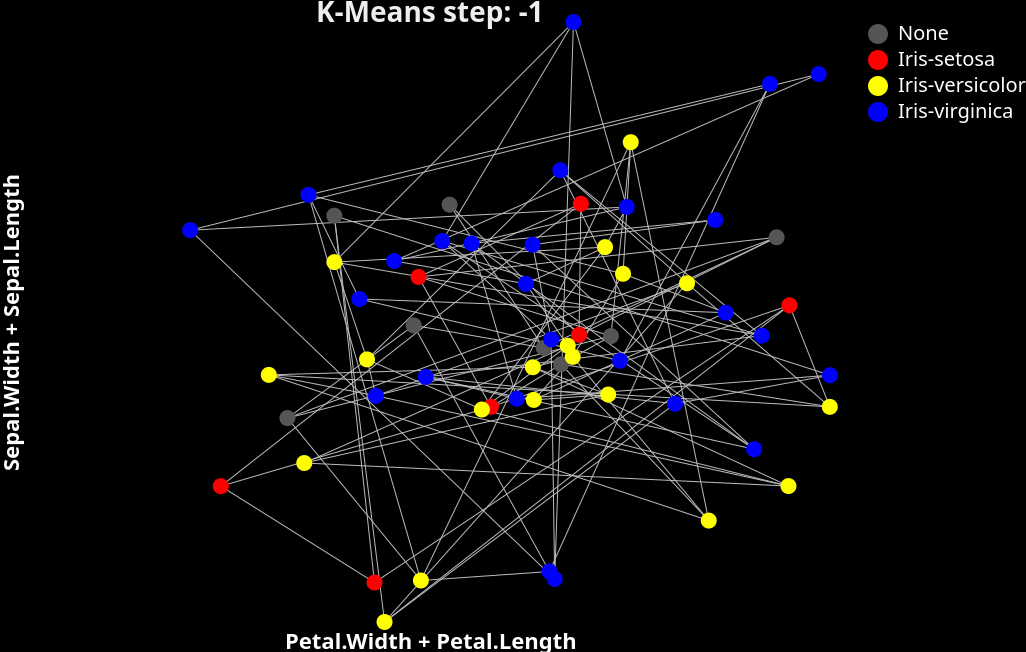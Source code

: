 {
  "$schema": "https://vega.github.io/schema/vega/v5.json",
  "width": 400,
  "height": 300,
  "background": "black",
  "signals": [
    {
      "name": "current_step",
      "value": -1,
      "bind": {"input": "range", "min": -1, "max": 749, "step": 1}
    },
    {"name": "showgrid", "value": false, "bind": {"input": "checkbox"}}
  ],
  "data": [
    {
      "name": "labels",
      "values": [
        {"id": 0, "name": "None"},
        {"id": 1, "name": "Iris-setosa"},
        {"id": 2, "name": "Iris-versicolor"},
        {"id": 3, "name": "Iris-virginica"}
      ]
    },
    {
      "name": "predictions",
      "values": [
        {"neuron": 0, "class": 3},
        {"neuron": 1, "class": 3},
        {"neuron": 2, "class": 3},
        {"neuron": 3, "class": 3},
        {"neuron": 4, "class": 0},
        {"neuron": 5, "class": 1},
        {"neuron": 6, "class": 1},
        {"neuron": 7, "class": 1},
        {"neuron": 8, "class": 1},
        {"neuron": 9, "class": 0},
        {"neuron": 10, "class": 3},
        {"neuron": 11, "class": 3},
        {"neuron": 12, "class": 3},
        {"neuron": 13, "class": 3},
        {"neuron": 14, "class": 2},
        {"neuron": 15, "class": 1},
        {"neuron": 16, "class": 1},
        {"neuron": 17, "class": 1},
        {"neuron": 18, "class": 0},
        {"neuron": 19, "class": 0},
        {"neuron": 20, "class": 3},
        {"neuron": 21, "class": 3},
        {"neuron": 22, "class": 3},
        {"neuron": 23, "class": 3},
        {"neuron": 24, "class": 2},
        {"neuron": 25, "class": 2},
        {"neuron": 26, "class": 0},
        {"neuron": 27, "class": 0},
        {"neuron": 28, "class": 0},
        {"neuron": 29, "class": 0},
        {"neuron": 30, "class": 3},
        {"neuron": 31, "class": 3},
        {"neuron": 32, "class": 2},
        {"neuron": 33, "class": 2},
        {"neuron": 34, "class": 3},
        {"neuron": 35, "class": 2},
        {"neuron": 36, "class": 2},
        {"neuron": 37, "class": 2},
        {"neuron": 38, "class": 2},
        {"neuron": 39, "class": 3},
        {"neuron": 40, "class": 3},
        {"neuron": 41, "class": 3},
        {"neuron": 42, "class": 2},
        {"neuron": 43, "class": 2},
        {"neuron": 44, "class": 2},
        {"neuron": 45, "class": 2},
        {"neuron": 46, "class": 2},
        {"neuron": 47, "class": 2},
        {"neuron": 48, "class": 3},
        {"neuron": 49, "class": 3},
        {"neuron": 50, "class": 3},
        {"neuron": 51, "class": 3},
        {"neuron": 52, "class": 3},
        {"neuron": 53, "class": 2},
        {"neuron": 54, "class": 2},
        {"neuron": 55, "class": 2},
        {"neuron": 56, "class": 2},
        {"neuron": 57, "class": 3},
        {"neuron": 58, "class": 3},
        {"neuron": 59, "class": 3}
      ]
    },
    {
      "name": "neurons",
      "transform": [
        {"type": "filter", "expr": "datum.step === current_step"},
        {
          "type": "formula",
          "expr": "datum.vector[0]+datum.vector[1]",
          "as": "y"
        },
        {
          "type": "formula",
          "expr": "datum.vector[2]+datum.vector[3]",
          "as": "x"
        },
        {"type": "formula", "expr": "floor(datum.neuron/10)", "as": "y-grid"},
        {"type": "formula", "expr": "datum.neuron%10", "as": "x-grid"},
        {
          "type": "lookup",
          "from": "predictions",
          "key": "neuron",
          "values": ["class"],
          "fields": ["neuron"]
        }
      ],
      "values": [
        {
          "vector": [7.324676, 2.946519, 5.620285, 2.016256],
          "neuron": 0,
          "step": -1,
          "score": 0,
          "y": 10.271195,
          "x": 7.636540999999999,
          "y-grid": 0,
          "x-grid": 0,
          "class": 3
        },
        {
          "vector": [7.58193, 2.474123, 2.977814, 1.943751],
          "neuron": 1,
          "step": -1,
          "score": 0,
          "y": 10.056053,
          "x": 4.921565,
          "y-grid": 0,
          "x-grid": 1,
          "class": 3
        },
        {
          "vector": [5.299989, 3.329528, 3.816643, 1.60929],
          "neuron": 2,
          "step": -1,
          "score": 0,
          "y": 8.629517,
          "x": 5.425933000000001,
          "y-grid": 0,
          "x-grid": 2,
          "class": 3
        },
        {
          "vector": [5.613224, 3.232162, 6.618155, 2.298868],
          "neuron": 3,
          "step": -1,
          "score": 0,
          "y": 8.845386,
          "x": 8.917023,
          "y-grid": 0,
          "x-grid": 3,
          "class": 3
        },
        {
          "vector": [6.588562, 3.721513, 1.835455, 1.556725],
          "neuron": 4,
          "step": -1,
          "score": 0,
          "y": 10.310075,
          "x": 3.3921799999999998,
          "y-grid": 0,
          "x-grid": 4,
          "class": 0
        },
        {
          "vector": [4.358682, 2.582928, 1.809666, 2.030024],
          "neuron": 5,
          "step": -1,
          "score": 0,
          "y": 6.94161,
          "x": 3.83969,
          "y-grid": 0,
          "x-grid": 5,
          "class": 1
        },
        {
          "vector": [4.864045, 2.962267, 1.765764, 0.361141],
          "neuron": 6,
          "step": -1,
          "score": 0,
          "y": 7.826312,
          "x": 2.126905,
          "y-grid": 0,
          "x-grid": 6,
          "class": 1
        },
        {
          "vector": [7.896128, 2.523817, 4.026301, 2.113869],
          "neuron": 7,
          "step": -1,
          "score": 0,
          "y": 10.419945,
          "x": 6.14017,
          "y-grid": 0,
          "x-grid": 7,
          "class": 1
        },
        {
          "vector": [6.505503, 2.710476, 4.761558, 1.358289],
          "neuron": 8,
          "step": -1,
          "score": 0,
          "y": 9.215979,
          "x": 6.119847,
          "y-grid": 0,
          "x-grid": 8,
          "class": 1
        },
        {
          "vector": [6.076899, 4.33466, 2.725849, 1.951258],
          "neuron": 9,
          "step": -1,
          "score": 0,
          "y": 10.411559,
          "x": 4.677107,
          "y-grid": 0,
          "x-grid": 9,
          "class": 0
        },
        {
          "vector": [6.196282, 3.847793, 3.361349, 2.239671],
          "neuron": 10,
          "step": -1,
          "score": 0,
          "y": 10.044075,
          "x": 5.60102,
          "y-grid": 1,
          "x-grid": 0,
          "class": 3
        },
        {
          "vector": [5.319933, 2.8459, 5.765575, 2.305664],
          "neuron": 11,
          "step": -1,
          "score": 0,
          "y": 8.165833,
          "x": 8.071239,
          "y-grid": 1,
          "x-grid": 1,
          "class": 3
        },
        {
          "vector": [4.551119, 4.278385, 4.103373, 0.306534],
          "neuron": 12,
          "step": -1,
          "score": 0,
          "y": 8.829504,
          "x": 4.4099070000000005,
          "y-grid": 1,
          "x-grid": 2,
          "class": 3
        },
        {
          "vector": [4.99197, 3.591745, 6.252372, 0.937343],
          "neuron": 13,
          "step": -1,
          "score": 0,
          "y": 8.583715,
          "x": 7.1897150000000005,
          "y-grid": 1,
          "x-grid": 3,
          "class": 3
        },
        {
          "vector": [4.531017, 2.048055, 3.70044, 0.25143],
          "neuron": 14,
          "step": -1,
          "score": 0,
          "y": 6.579072,
          "x": 3.95187,
          "y-grid": 1,
          "x-grid": 4,
          "class": 2
        },
        {
          "vector": [5.157808, 4.329522, 6.323028, 2.142207],
          "neuron": 15,
          "step": -1,
          "score": 0,
          "y": 9.48733,
          "x": 8.465235,
          "y-grid": 1,
          "x-grid": 5,
          "class": 1
        },
        {
          "vector": [5.259997, 3.295425, 3.213721, 1.924597],
          "neuron": 16,
          "step": -1,
          "score": 0,
          "y": 8.555422,
          "x": 5.138318,
          "y-grid": 1,
          "x-grid": 6,
          "class": 1
        },
        {
          "vector": [6.145127, 3.602537, 4.136478, 0.194273],
          "neuron": 17,
          "step": -1,
          "score": 0,
          "y": 9.747664,
          "x": 4.330751,
          "y-grid": 1,
          "x-grid": 7,
          "class": 1
        },
        {
          "vector": [5.875495, 4.236404, 6.491778, 1.830286],
          "neuron": 18,
          "step": -1,
          "score": 0,
          "y": 10.111899000000001,
          "x": 8.322064000000001,
          "y-grid": 1,
          "x-grid": 8,
          "class": 0
        },
        {
          "vector": [5.323456, 3.772482, 4.775875, 0.949717],
          "neuron": 19,
          "step": -1,
          "score": 0,
          "y": 9.095938,
          "x": 5.725592,
          "y-grid": 1,
          "x-grid": 9,
          "class": 0
        },
        {
          "vector": [6.776301, 2.398338, 3.596617, 2.212181],
          "neuron": 20,
          "step": -1,
          "score": 0,
          "y": 9.174638999999999,
          "x": 5.808798,
          "y-grid": 2,
          "x-grid": 0,
          "class": 3
        },
        {
          "vector": [7.285124, 2.792809, 2.350912, 2.244094],
          "neuron": 21,
          "step": -1,
          "score": 0,
          "y": 10.077933,
          "x": 4.595006,
          "y-grid": 2,
          "x-grid": 1,
          "class": 3
        },
        {
          "vector": [5.561297, 3.648008, 6.643163, 1.512736],
          "neuron": 22,
          "step": -1,
          "score": 0,
          "y": 9.209305,
          "x": 8.155899,
          "y-grid": 2,
          "x-grid": 2,
          "class": 3
        },
        {
          "vector": [6.666295, 4.060823, 3.593404, 2.317527],
          "neuron": 23,
          "step": -1,
          "score": 0,
          "y": 10.727118,
          "x": 5.910931,
          "y-grid": 2,
          "x-grid": 3,
          "class": 3
        },
        {
          "vector": [5.734372, 3.955441, 5.036889, 2.286333],
          "neuron": 24,
          "step": -1,
          "score": 0,
          "y": 9.689813,
          "x": 7.323222,
          "y-grid": 2,
          "x-grid": 4,
          "class": 2
        },
        {
          "vector": [6.036966, 2.51798, 6.606489, 2.308308],
          "neuron": 25,
          "step": -1,
          "score": 0,
          "y": 8.554946,
          "x": 8.914797,
          "y-grid": 2,
          "x-grid": 5,
          "class": 2
        },
        {
          "vector": [4.831576, 4.114549, 4.782376, 1.136688],
          "neuron": 26,
          "step": -1,
          "score": 0,
          "y": 8.946125,
          "x": 5.9190640000000005,
          "y-grid": 2,
          "x-grid": 6,
          "class": 0
        },
        {
          "vector": [6.530547, 2.674543, 5.637412, 0.837899],
          "neuron": 27,
          "step": -1,
          "score": 0,
          "y": 9.20509,
          "x": 6.4753110000000005,
          "y-grid": 2,
          "x-grid": 7,
          "class": 0
        },
        {
          "vector": [5.909321, 2.542656, 2.106445, 0.762963],
          "neuron": 28,
          "step": -1,
          "score": 0,
          "y": 8.451977,
          "x": 2.869408,
          "y-grid": 2,
          "x-grid": 8,
          "class": 0
        },
        {
          "vector": [6.303198, 2.999603, 2.000682, 2.276329],
          "neuron": 29,
          "step": -1,
          "score": 0,
          "y": 9.302801,
          "x": 4.277011,
          "y-grid": 2,
          "x-grid": 9,
          "class": 0
        },
        {
          "vector": [4.671416, 2.302581, 3.92312, 1.925141],
          "neuron": 30,
          "step": -1,
          "score": 0,
          "y": 6.973997,
          "x": 5.848261,
          "y-grid": 3,
          "x-grid": 0,
          "class": 3
        },
        {
          "vector": [7.845106, 4.24401, 5.038226, 1.019652],
          "neuron": 31,
          "step": -1,
          "score": 0,
          "y": 12.089116,
          "x": 6.057878,
          "y-grid": 3,
          "x-grid": 1,
          "class": 3
        },
        {
          "vector": [6.999175, 2.884793, 2.735546, 0.657428],
          "neuron": 32,
          "step": -1,
          "score": 0,
          "y": 9.883968,
          "x": 3.3929739999999997,
          "y-grid": 3,
          "x-grid": 2,
          "class": 2
        },
        {
          "vector": [6.404159, 2.586591, 1.8991, 1.857156],
          "neuron": 33,
          "step": -1,
          "score": 0,
          "y": 8.99075,
          "x": 3.756256,
          "y-grid": 3,
          "x-grid": 3,
          "class": 2
        },
        {
          "vector": [4.75171, 3.904329, 1.968201, 1.888171],
          "neuron": 34,
          "step": -1,
          "score": 0,
          "y": 8.656039,
          "x": 3.8563720000000004,
          "y-grid": 3,
          "x-grid": 4,
          "class": 3
        },
        {
          "vector": [4.568307, 4.28025, 1.309923, 1.351752],
          "neuron": 35,
          "step": -1,
          "score": 0,
          "y": 8.848557,
          "x": 2.661675,
          "y-grid": 3,
          "x-grid": 5,
          "class": 2
        },
        {
          "vector": [4.934358, 2.57615, 5.707009, 1.858371],
          "neuron": 36,
          "step": -1,
          "score": 0,
          "y": 7.510508,
          "x": 7.56538,
          "y-grid": 3,
          "x-grid": 6,
          "class": 2
        },
        {
          "vector": [6.663629, 4.321772, 4.772804, 1.923364],
          "neuron": 37,
          "step": -1,
          "score": 0,
          "y": 10.985401,
          "x": 6.696168,
          "y-grid": 3,
          "x-grid": 7,
          "class": 2
        },
        {
          "vector": [4.63653, 2.323766, 4.069239, 0.287757],
          "neuron": 38,
          "step": -1,
          "score": 0,
          "y": 6.960296,
          "x": 4.356996,
          "y-grid": 3,
          "x-grid": 8,
          "class": 2
        },
        {
          "vector": [4.551663, 2.491172, 3.722381, 2.067225],
          "neuron": 39,
          "step": -1,
          "score": 0,
          "y": 7.042835,
          "x": 5.789606,
          "y-grid": 3,
          "x-grid": 9,
          "class": 3
        },
        {
          "vector": [6.363947, 3.813394, 1.306439, 0.478737],
          "neuron": 40,
          "step": -1,
          "score": 0,
          "y": 10.177341,
          "x": 1.7851759999999999,
          "y-grid": 4,
          "x-grid": 0,
          "class": 3
        },
        {
          "vector": [7.899977, 2.490389, 6.250738, 0.401124],
          "neuron": 41,
          "step": -1,
          "score": 0,
          "y": 10.390366,
          "x": 6.651862,
          "y-grid": 4,
          "x-grid": 1,
          "class": 3
        },
        {
          "vector": [7.892076, 2.129738, 6.136185, 0.273589],
          "neuron": 42,
          "step": -1,
          "score": 0,
          "y": 10.021814000000001,
          "x": 6.4097740000000005,
          "y-grid": 4,
          "x-grid": 2,
          "class": 2
        },
        {
          "vector": [4.314982, 4.215366, 4.503964, 0.532893],
          "neuron": 43,
          "step": -1,
          "score": 0,
          "y": 8.530348,
          "x": 5.0368569999999995,
          "y-grid": 4,
          "x-grid": 3,
          "class": 2
        },
        {
          "vector": [4.887273, 2.940057, 6.386857, 2.067268],
          "neuron": 44,
          "step": -1,
          "score": 0,
          "y": 7.82733,
          "x": 8.454125,
          "y-grid": 4,
          "x-grid": 4,
          "class": 2
        },
        {
          "vector": [5.592743, 3.325964, 4.418637, 1.186182],
          "neuron": 45,
          "step": -1,
          "score": 0,
          "y": 8.918707,
          "x": 5.604819000000001,
          "y-grid": 4,
          "x-grid": 5,
          "class": 2
        },
        {
          "vector": [6.774595, 2.239136, 4.131767, 1.917505],
          "neuron": 46,
          "step": -1,
          "score": 0,
          "y": 9.013731,
          "x": 6.049272,
          "y-grid": 4,
          "x-grid": 6,
          "class": 2
        },
        {
          "vector": [5.395463, 4.381348, 4.40413, 2.206273],
          "neuron": 47,
          "step": -1,
          "score": 0,
          "y": 9.776811,
          "x": 6.610403,
          "y-grid": 4,
          "x-grid": 7,
          "class": 2
        },
        {
          "vector": [6.992113, 3.509384, 1.208983, 1.894727],
          "neuron": 48,
          "step": -1,
          "score": 0,
          "y": 10.501497,
          "x": 3.10371,
          "y-grid": 4,
          "x-grid": 8,
          "class": 3
        },
        {
          "vector": [7.299659, 4.220904, 6.152301, 2.09449],
          "neuron": 49,
          "step": -1,
          "score": 0,
          "y": 11.520563,
          "x": 8.246791,
          "y-grid": 4,
          "x-grid": 9,
          "class": 3
        },
        {
          "vector": [7.825963, 3.785147, 6.329861, 2.46063],
          "neuron": 50,
          "step": -1,
          "score": 0,
          "y": 11.61111,
          "x": 8.790491,
          "y-grid": 5,
          "x-grid": 0,
          "class": 3
        },
        {
          "vector": [6.700769, 3.19342, 1.967411, 2.092028],
          "neuron": 51,
          "step": -1,
          "score": 0,
          "y": 9.894189,
          "x": 4.059439,
          "y-grid": 5,
          "x-grid": 1,
          "class": 3
        },
        {
          "vector": [7.500216, 2.184787, 4.833271, 0.695306],
          "neuron": 52,
          "step": -1,
          "score": 0,
          "y": 9.685003,
          "x": 5.528577,
          "y-grid": 5,
          "x-grid": 2,
          "class": 3
        },
        {
          "vector": [6.566127, 2.549929, 5.133658, 0.860481],
          "neuron": 53,
          "step": -1,
          "score": 0,
          "y": 9.116056,
          "x": 5.994139,
          "y-grid": 5,
          "x-grid": 3,
          "class": 2
        },
        {
          "vector": [5.483597, 2.555427, 1.43755, 1.619373],
          "neuron": 54,
          "step": -1,
          "score": 0,
          "y": 8.039024,
          "x": 3.0569230000000003,
          "y-grid": 5,
          "x-grid": 4,
          "class": 2
        },
        {
          "vector": [5.105163, 3.562717, 4.013047, 2.431518],
          "neuron": 55,
          "step": -1,
          "score": 0,
          "y": 8.66788,
          "x": 6.444565000000001,
          "y-grid": 5,
          "x-grid": 5,
          "class": 2
        },
        {
          "vector": [5.308151, 3.310657, 5.243685, 0.371873],
          "neuron": 56,
          "step": -1,
          "score": 0,
          "y": 8.618808,
          "x": 5.615558,
          "y-grid": 5,
          "x-grid": 6,
          "class": 2
        },
        {
          "vector": [5.99734, 3.422096, 6.571477, 1.182202],
          "neuron": 57,
          "step": -1,
          "score": 0,
          "y": 9.419436000000001,
          "x": 7.753679,
          "y-grid": 5,
          "x-grid": 7,
          "class": 3
        },
        {
          "vector": [5.510864, 4.034443, 3.563628, 0.107756],
          "neuron": 58,
          "step": -1,
          "score": 0,
          "y": 9.545307,
          "x": 3.671384,
          "y-grid": 5,
          "x-grid": 8,
          "class": 3
        },
        {
          "vector": [5.541795, 3.436355, 5.916135, 0.66134],
          "neuron": 59,
          "step": -1,
          "score": 0,
          "y": 8.97815,
          "x": 6.577475,
          "y-grid": 5,
          "x-grid": 9,
          "class": 3
        }
      ]
    },
    {
      "name": "links",
      "source": "neurons",
      "transform": [
        {
          "type": "project",
          "fields": ["neuron", "x-grid", "y-grid"],
          "as": ["source", "x", "y"]
        },
        {
          "type": "formula",
          "expr": "[(min(5,datum.y+1))*10+datum.x%10, datum.y*10+(min(9,datum.x+1))%10]",
          "as": "target"
        },
        {"type": "flatten", "fields": ["target"]},
        {
          "type": "lookup",
          "from": "neurons",
          "key": "neuron",
          "fields": ["source"],
          "values": ["x", "y"],
          "as": ["s_x", "s_y"]
        },
        {
          "type": "lookup",
          "from": "neurons",
          "key": "neuron",
          "fields": ["target"],
          "values": ["x", "y"],
          "as": ["t_x", "t_y"]
        },
        {
          "type": "lookup",
          "from": "neurons",
          "key": "neuron",
          "fields": ["target"],
          "values": ["x-grid", "y-grid"],
          "as": ["t_x-grid", "t_y-grid"]
        }
      ]
    }
  ],
  "legends": [
    {
      "orient": "right",
      "fill": "color",
      "labelColor": "#fff",
      "encode": {
        "labels": {"update": {"text": {"signal": "scale('label',datum.value)"}}}
      }
    }
  ],
  "scales": [
    {
      "name": "xscale",
      "type": "linear",
      "domain": {"data": "neurons", "field": "x"},
      "range": "width"
    },
    {
      "name": "xscale-grid",
      "type": "linear",
      "domain": {"data": "neurons", "field": "x-grid"},
      "range": [{"signal": "width*0.05"}, {"signal": "width*0.95"}]
    },
    {
      "name": "yscale",
      "type": "linear",
      "domain": {"data": "neurons", "field": "y"},
      "range": "height",
      "zero": false
    },
    {
      "name": "yscale-grid",
      "type": "linear",
      "domain": {"data": "neurons", "field": "y-grid"},
      "range": [{"signal": "height*0.05"}, {"signal": "height*0.95"}],
      "reverse": false,
      "zero": false
    },
    {
      "name": "color",
      "type": "ordinal",
      "domain": {"data": "predictions", "field": "class", "sort": true},
      "range": ["#555", "red", "yellow", "blue"]
    },
    {
      "name": "label",
      "type": "ordinal",
      "domain": {"data": "labels", "field": "id"},
      "range": {"data": "labels", "field": "name"}
    }
  ],
  "axes": [
    {
      "orient": "left",
      "scale": "yscale",
      "title": {"signal": "showgrid ? 'Rows':'Sepal.Width + Sepal.Length'"},
      "titleColor": "#fff",
      "domain": false,
      "labels": false,
      "ticks": false
    },
    {
      "orient": "bottom",
      "scale": "xscale",
      "titleColor": "#fff",
      "title": {"signal": "showgrid ? 'Columns':'Petal.Width + Petal.Length'"},
      "domain": false,
      "labels": false,
      "ticks": false
    }
  ],
  "marks": [
    {
      "type": "text",
      "encode": {
        "enter": {
          "fontSize": {"value": 14},
          "fontWeight": {"value": "bold"},
          "xc": {"signal": "width/2"},
          "align": {"value": "center"},
          "fill": {"value": "#eee"}
        },
        "update": {
          "text": {
            "signal": "showgrid ? 'Neuron map':'K-Means step: ' + current_step"
          }
        }
      }
    },
    {
      "type": "rule",
      "from": {"data": "links"},
      "encode": {
        "update": {
          "stroke": {"value": "#bbb"},
          "strokeWidth": {"value": 0.5},
          "x": [
            {"test": "showgrid", "field": "x", "scale": "xscale-grid"},
            {"field": "s_x", "scale": "xscale"}
          ],
          "y": [
            {"test": "showgrid", "field": "y", "scale": "yscale-grid"},
            {"field": "s_y", "scale": "yscale"}
          ],
          "x2": [
            {"test": "showgrid", "field": "t_x-grid", "scale": "xscale-grid"},
            {"field": "t_x", "scale": "xscale"}
          ],
          "y2": [
            {"test": "showgrid", "field": "t_y-grid", "scale": "yscale-grid"},
            {"field": "t_y", "scale": "yscale"}
          ]
        }
      }
    },
    {
      "type": "symbol",
      "from": {"data": "neurons"},
      "encode": {
        "update": {
          "size": [{"test": "showgrid", "value": 300}],
          "fill": {"field": "class", "scale": "color"},
          "xc": [
            {"test": "showgrid", "field": "x-grid", "scale": "xscale-grid"},
            {"field": "x", "scale": "xscale"}
          ],
          "yc": [
            {"test": "showgrid", "field": "y-grid", "scale": "yscale-grid"},
            {"field": "y", "scale": "yscale"}
          ]
        }
      }
    }
  ]
}
